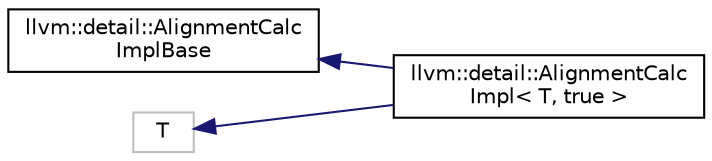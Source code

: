 digraph "Graphical Class Hierarchy"
{
  edge [fontname="Helvetica",fontsize="10",labelfontname="Helvetica",labelfontsize="10"];
  node [fontname="Helvetica",fontsize="10",shape=record];
  rankdir="LR";
  Node1 [label="llvm::detail::AlignmentCalc\lImplBase",height=0.2,width=0.4,color="black", fillcolor="white", style="filled",URL="$structllvm_1_1detail_1_1AlignmentCalcImplBase.html"];
  Node1 -> Node2 [dir="back",color="midnightblue",fontsize="10",style="solid",fontname="Helvetica"];
  Node2 [label="llvm::detail::AlignmentCalc\lImpl\< T, true \>",height=0.2,width=0.4,color="black", fillcolor="white", style="filled",URL="$structllvm_1_1detail_1_1AlignmentCalcImpl_3_01T_00_01true_01_4.html"];
  Node3 [label="T",height=0.2,width=0.4,color="grey75", fillcolor="white", style="filled"];
  Node3 -> Node2 [dir="back",color="midnightblue",fontsize="10",style="solid",fontname="Helvetica"];
}
